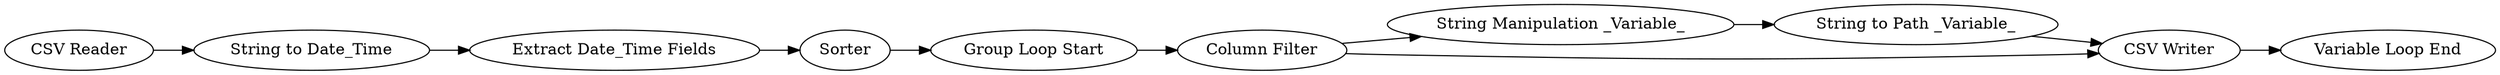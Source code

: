 digraph {
	7 -> 8
	6 -> 9
	8 -> 9
	5 -> 4
	3 -> 5
	1 -> 2
	9 -> 10
	2 -> 3
	6 -> 7
	4 -> 6
	5 [label=Sorter]
	1 [label="CSV Reader"]
	7 [label="String Manipulation _Variable_"]
	9 [label="CSV Writer"]
	4 [label="Group Loop Start"]
	6 [label="Column Filter"]
	8 [label="String to Path _Variable_"]
	3 [label="Extract Date_Time Fields"]
	2 [label="String to Date_Time"]
	10 [label="Variable Loop End"]
	rankdir=LR
}
